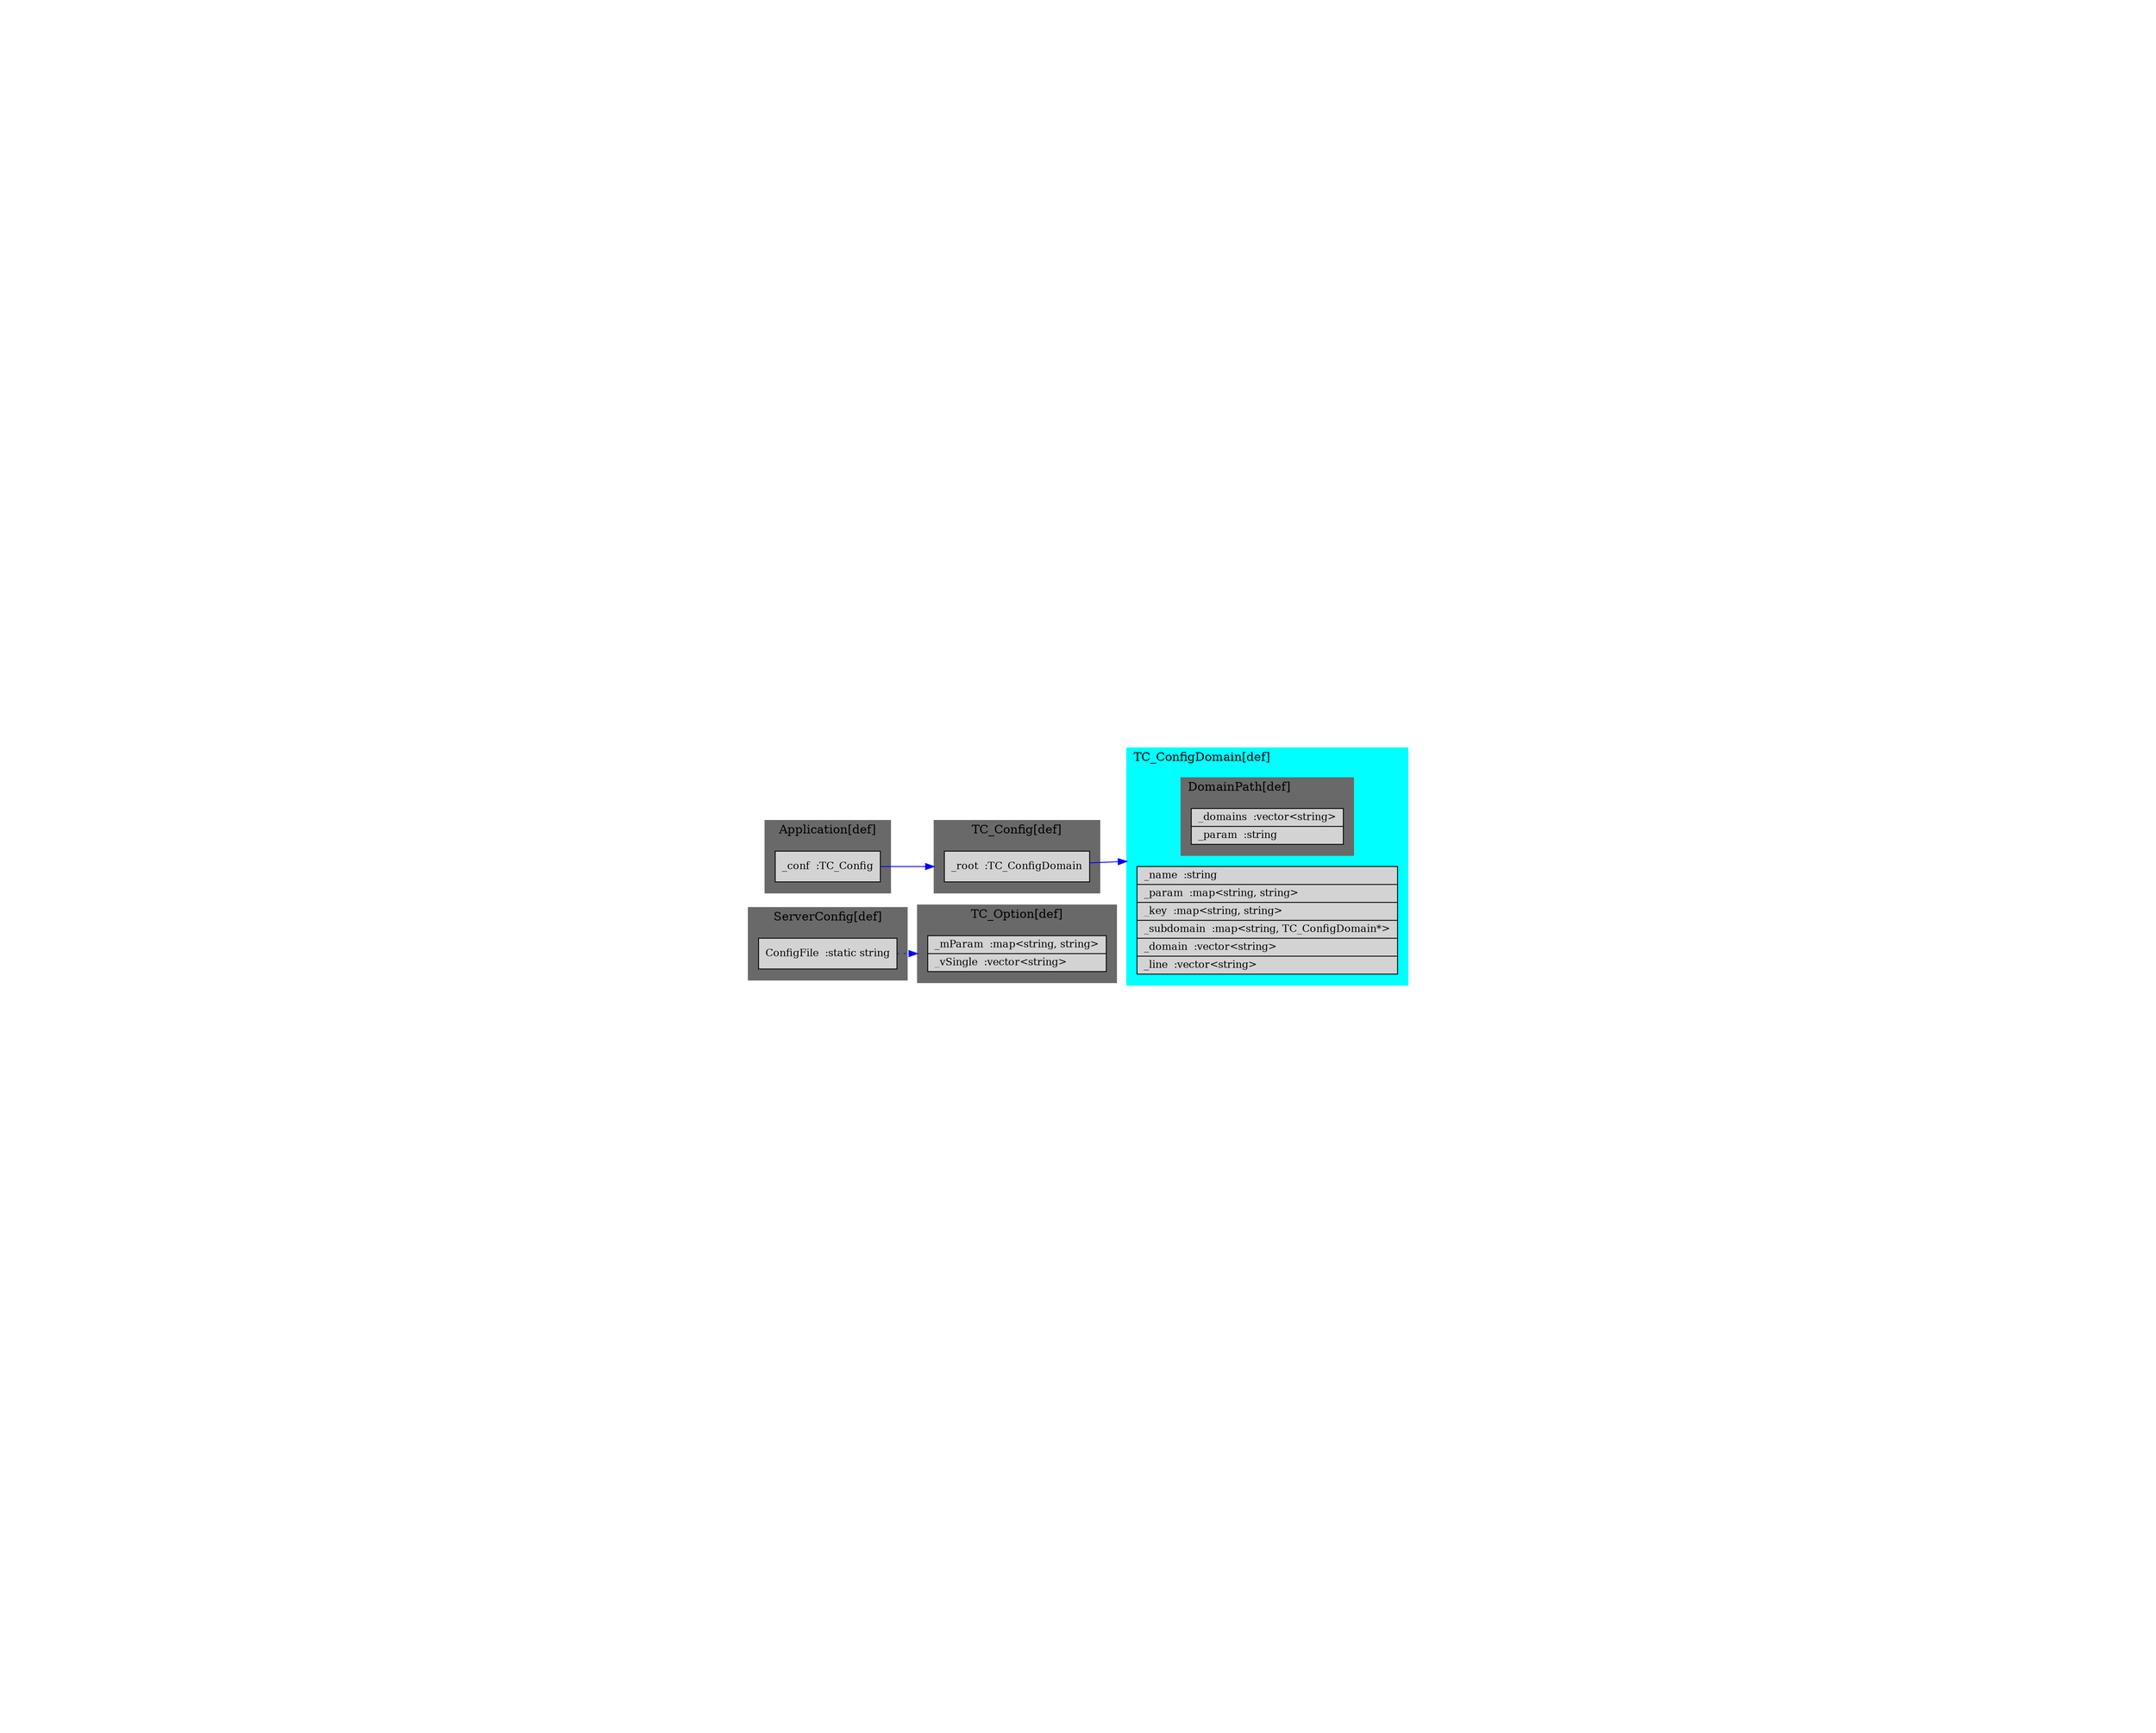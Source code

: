 digraph mtd_info{  
    node [shape=record, fontsize=12, style=filled];  
    edge[color=blue];  
    rankdir=LR;
    compound=true;
    margin=12; 
    #penwidth=1; 
    
    subgraph cluster_TC_Option{  
        node[shape=record style=filled];  
        color=dimgray;  
        style=filled;  
        label = "TC_Option[def]";  
        edge[color="#2e3436"];  
        TC_Option[shape=record,label="\  
                  <_mParam>_mParam  :map\<string, string\>\l|\  
                  <_vSingle>_vSingle  :vector\<string\>\l"];
    }
    
    subgraph cluster_Application{  
        node[shape=record style=filled];  
        color=dimgray;  
        style=filled;  
        label = "Application[def]";  
        edge[color="#2e3436"];  
        Application[shape=record,label="<_conf>_conf\ \ :TC_Config"];
    }
    
    subgraph cluster_ServerConfig{  
        node[shape=record style=filled];  
        color=dimgray;  
        style=filled;  
        label = "ServerConfig[def]";  
        edge[color="#2e3436"];  
        ServerConfig[shape=record,label="ConfigFile\ \ :static string"];
    }
    
    subgraph cluster_TC_Config{  
        node[shape=record style=filled];  
        color=dimgray;  
        style=filled;  
        label = "TC_Config[def]";  
        edge[color="#2e3436"];  
        TC_Config[shape=record,label="<_root>_root\ \ :TC_ConfigDomain"];
    }
  
    subgraph cluster_TC_ConfigDomain{  
        node[shape=record style=filled];  
        color=cyan;  
        style=filled;
        labeljust=l;  
        label = "TC_ConfigDomain[def]";  
        edge[color="#2e3436"]; 
        
        subgraph cluster_DomainPath{  
            node[shape=record style=filled];  
            color=dimgray;  
            style=filled;  
            label = "DomainPath[def]";  
            edge[color="#2e3436"];  
            DomainPath[shape=record,label="\  
                  <_domains>_domains  :vector\<string\>\l|\  
                  <_param>_param  :string\l"];  
        }   

        TC_ConfigDomain[shape=record,label="\  
                  <_name>_name  :string\l|\  
                  <_param>_param  :map\<string, string\>\l|\
                  <_key>_key  :map\<string, string\>\l|\  
                  <_subdomain>_subdomain  :map\<string, TC_ConfigDomain*\>\l|\
                  <_domain>_domain  :vector\<string\>\l|\ 
                  <_line>_line  :vector\<string\>\l"];  
        
    
    }  
    

    TC_Config:_root->TC_ConfigDomain[lhead=cluster_TC_ConfigDomain;headport=n]
    ServerConfig->TC_Option[lhead=cluster_TC_Option;style=dotted]
    Application:_conf->TC_Config[lhead=cluster_TC_Config;]

    
} 
